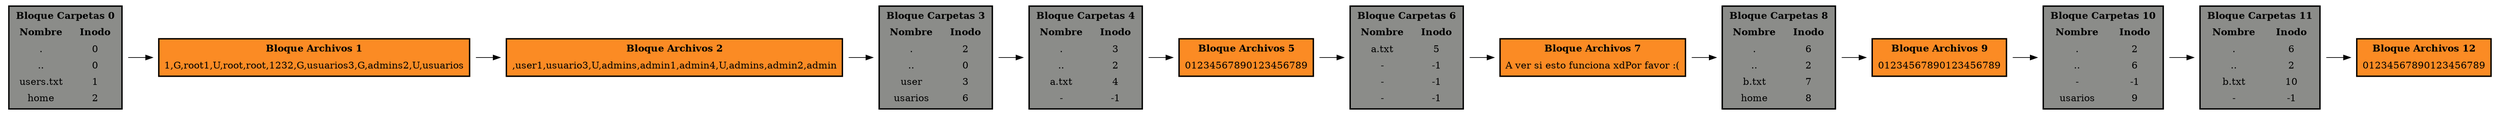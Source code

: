 digraph G { 
 rankdir = LR; node[shape = plaintext];
BLOQUE0[ label = <<TABLE BORDER='2' CELLBORDER='0' CELLSPACING='5' BGCOLOR='#8b8c89'>
<TR><TD colspan ='2' ><b>Bloque Carpetas 0</b></TD></TR>
<TR><TD><b>Nombre</b></TD><TD><b>Inodo</b></TD></TR><TR><TD>.</TD><TD>0</TD></TR><TR><TD>..</TD><TD>0</TD></TR><TR><TD>users.txt</TD><TD>1</TD></TR><TR><TD>home</TD><TD>2</TD></TR></TABLE>>];
BLOQUE1[ label = <<TABLE BORDER='2' CELLBORDER='0' CELLSPACING='5' BGCOLOR='#fb8b24'>
<TR><TD><b>Bloque Archivos 1</b></TD></TR>
<TR><TD>1,G,root
1,U,root,root,123
2,G,usuarios
3,G,admins
2,U,usuarios</TD></TR></TABLE>>];
BLOQUE2[ label = <<TABLE BORDER='2' CELLBORDER='0' CELLSPACING='5' BGCOLOR='#fb8b24'>
<TR><TD><b>Bloque Archivos 2</b></TD></TR>
<TR><TD>,user1,usuario
3,U,admins,admin1,admin
4,U,admins,admin2,admin
</TD></TR></TABLE>>];
BLOQUE3[ label = <<TABLE BORDER='2' CELLBORDER='0' CELLSPACING='5' BGCOLOR='#8b8c89'>
<TR><TD colspan ='2' ><b>Bloque Carpetas 3</b></TD></TR>
<TR><TD><b>Nombre</b></TD><TD><b>Inodo</b></TD></TR><TR><TD>.</TD><TD>2</TD></TR><TR><TD>..</TD><TD>0</TD></TR><TR><TD>user</TD><TD>3</TD></TR><TR><TD>usarios</TD><TD>6</TD></TR></TABLE>>];
BLOQUE4[ label = <<TABLE BORDER='2' CELLBORDER='0' CELLSPACING='5' BGCOLOR='#8b8c89'>
<TR><TD colspan ='2' ><b>Bloque Carpetas 4</b></TD></TR>
<TR><TD><b>Nombre</b></TD><TD><b>Inodo</b></TD></TR><TR><TD>.</TD><TD>3</TD></TR><TR><TD>..</TD><TD>2</TD></TR><TR><TD>a.txt</TD><TD>4</TD></TR><TR><TD>-</TD><TD>-1</TD></TR></TABLE>>];
BLOQUE5[ label = <<TABLE BORDER='2' CELLBORDER='0' CELLSPACING='5' BGCOLOR='#fb8b24'>
<TR><TD><b>Bloque Archivos 5</b></TD></TR>
<TR><TD>01234567890123456789</TD></TR></TABLE>>];
BLOQUE6[ label = <<TABLE BORDER='2' CELLBORDER='0' CELLSPACING='5' BGCOLOR='#8b8c89'>
<TR><TD colspan ='2' ><b>Bloque Carpetas 6</b></TD></TR>
<TR><TD><b>Nombre</b></TD><TD><b>Inodo</b></TD></TR><TR><TD>a.txt</TD><TD>5</TD></TR><TR><TD>-</TD><TD>-1</TD></TR><TR><TD>-</TD><TD>-1</TD></TR><TR><TD>-</TD><TD>-1</TD></TR></TABLE>>];
BLOQUE7[ label = <<TABLE BORDER='2' CELLBORDER='0' CELLSPACING='5' BGCOLOR='#fb8b24'>
<TR><TD><b>Bloque Archivos 7</b></TD></TR>
<TR><TD>A ver si esto funciona xdPor favor :(</TD></TR></TABLE>>];
BLOQUE8[ label = <<TABLE BORDER='2' CELLBORDER='0' CELLSPACING='5' BGCOLOR='#8b8c89'>
<TR><TD colspan ='2' ><b>Bloque Carpetas 8</b></TD></TR>
<TR><TD><b>Nombre</b></TD><TD><b>Inodo</b></TD></TR><TR><TD>.</TD><TD>6</TD></TR><TR><TD>..</TD><TD>2</TD></TR><TR><TD>b.txt</TD><TD>7</TD></TR><TR><TD>home</TD><TD>8</TD></TR></TABLE>>];
BLOQUE9[ label = <<TABLE BORDER='2' CELLBORDER='0' CELLSPACING='5' BGCOLOR='#fb8b24'>
<TR><TD><b>Bloque Archivos 9</b></TD></TR>
<TR><TD>01234567890123456789</TD></TR></TABLE>>];
BLOQUE10[ label = <<TABLE BORDER='2' CELLBORDER='0' CELLSPACING='5' BGCOLOR='#8b8c89'>
<TR><TD colspan ='2' ><b>Bloque Carpetas 10</b></TD></TR>
<TR><TD><b>Nombre</b></TD><TD><b>Inodo</b></TD></TR><TR><TD>.</TD><TD>2</TD></TR><TR><TD>..</TD><TD>6</TD></TR><TR><TD>-</TD><TD>-1</TD></TR><TR><TD>usarios</TD><TD>9</TD></TR></TABLE>>];
BLOQUE11[ label = <<TABLE BORDER='2' CELLBORDER='0' CELLSPACING='5' BGCOLOR='#8b8c89'>
<TR><TD colspan ='2' ><b>Bloque Carpetas 11</b></TD></TR>
<TR><TD><b>Nombre</b></TD><TD><b>Inodo</b></TD></TR><TR><TD>.</TD><TD>6</TD></TR><TR><TD>..</TD><TD>2</TD></TR><TR><TD>b.txt</TD><TD>10</TD></TR><TR><TD>-</TD><TD>-1</TD></TR></TABLE>>];
BLOQUE12[ label = <<TABLE BORDER='2' CELLBORDER='0' CELLSPACING='5' BGCOLOR='#fb8b24'>
<TR><TD><b>Bloque Archivos 12</b></TD></TR>
<TR><TD>01234567890123456789</TD></TR></TABLE>>];
BLOQUE0->BLOQUE1->BLOQUE2->BLOQUE3->BLOQUE4->BLOQUE5->BLOQUE6->BLOQUE7->BLOQUE8->BLOQUE9->BLOQUE10->BLOQUE11->BLOQUE12}
